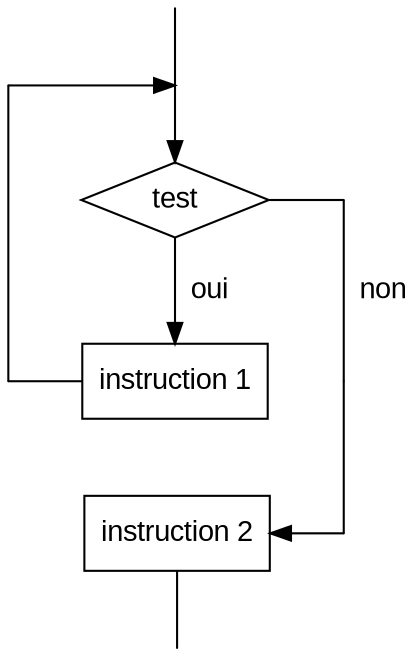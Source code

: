 digraph {
  splines = ortho
  rankdir = TB
  
  node [shape = diamond, fontname = arial, width = 1.25]
    T [label = "test", group = g1]
  node [shape = box, fontname = arial, width = 1]
    A [label = "instruction 1", group = g1]
    B [label = "instruction 2", group = g1]
  node [shape = point, width = 0]
    d1 [group = g1]; d2 [group = g1]; d4 [group = g1];
    d5 [group = g2]; d7 [group = g2]; d8 [group = g2];
    d3 [group = g3]; d6 [group = g3]
  
  edge [minlen = 1, fontname = arial]
    d6 -> d2 -> T
    d6 -> d3 -> A [arrowhead = none]
    d1 -> d2 [arrowhead = none]
    T -> A [label = "  oui"]
    T -> d5 [arrowhead = none]
    d5 -> d7 [arrowhead = none, label="  non"] 
    d7 -> d8 [arrowhead = none]
    B -> d8 [dir = back]
    B -> d4 [arrowhead = none]
    
  { rank = same; T; d5 }
  { rank = same; A; d3; d7 }
  { rank = same; B; d8 }
  { rank = same; d2; d6 }
  
}